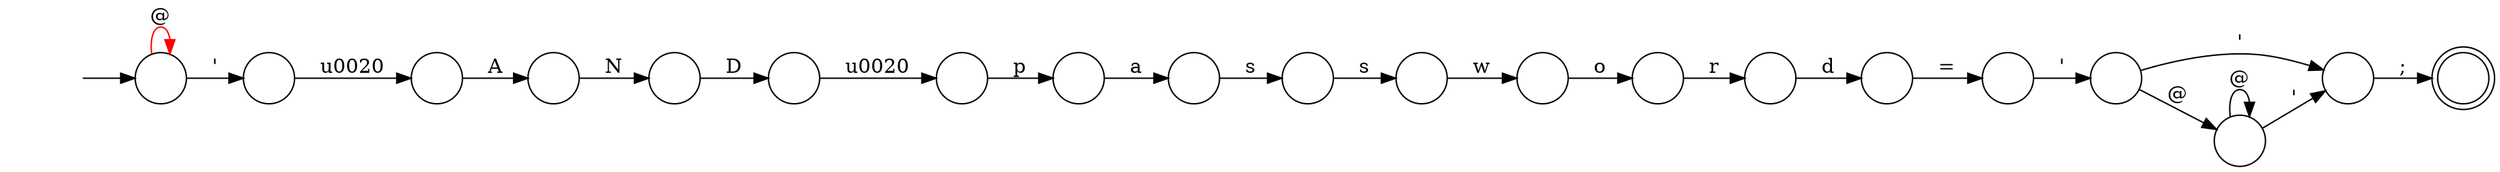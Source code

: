 digraph Automaton {
  rankdir = LR;
  0 [shape=circle,label=""];
  0 -> 2 [label="d"]
  1 [shape=circle,label=""];
  1 -> 19 [label="N"]
  2 [shape=circle,label=""];
  2 -> 14 [label="="]
  3 [shape=circle,label=""];
  3 -> 1 [label="A"]
  4 [shape=circle,label=""];
  4 -> 11 [label=";"]
  5 [shape=circle,label=""];
  5 -> 6 [label="@"]
  5 -> 4 [label="'"]
  6 [shape=circle,label=""];
  6 -> 6 [label="@"]
  6 -> 4 [label="'"]
  7 [shape=circle,label=""];
  initial [shape=plaintext,label=""];
  initial -> 7
  7 -> 7 [label="@",color=red]
  7 -> 18 [label="'"]
  8 [shape=circle,label=""];
  8 -> 16 [label="\u0020"]
  9 [shape=circle,label=""];
  9 -> 15 [label="s"]
  10 [shape=circle,label=""];
  10 -> 0 [label="r"]
  11 [shape=doublecircle,label=""];
  12 [shape=circle,label=""];
  12 -> 17 [label="w"]
  13 [shape=circle,label=""];
  13 -> 9 [label="a"]
  14 [shape=circle,label=""];
  14 -> 5 [label="'"]
  15 [shape=circle,label=""];
  15 -> 12 [label="s"]
  16 [shape=circle,label=""];
  16 -> 13 [label="p"]
  17 [shape=circle,label=""];
  17 -> 10 [label="o"]
  18 [shape=circle,label=""];
  18 -> 3 [label="\u0020"]
  19 [shape=circle,label=""];
  19 -> 8 [label="D"]
}
